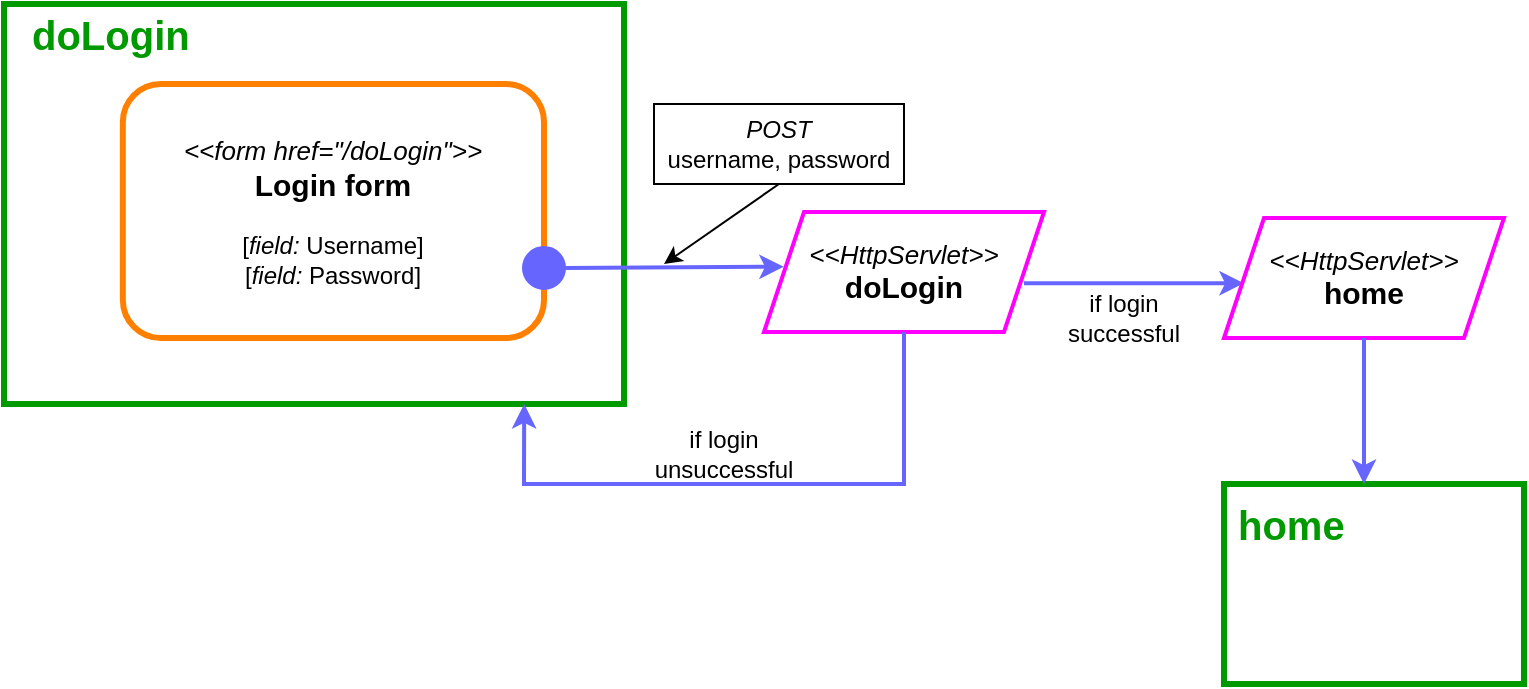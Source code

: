 <mxfile version="21.2.3" type="device">
  <diagram name="Page-1" id="SFD5FbLWe2inRmjffrm_">
    <mxGraphModel dx="989" dy="521" grid="1" gridSize="10" guides="1" tooltips="1" connect="1" arrows="1" fold="1" page="1" pageScale="1" pageWidth="850" pageHeight="1100" math="0" shadow="0">
      <root>
        <mxCell id="0" />
        <mxCell id="1" parent="0" />
        <mxCell id="dXeJd9fdskiibIoUs9Um-12" value="&lt;font style=&quot;&quot;&gt;&lt;i style=&quot;font-size: 13px;&quot;&gt;&amp;lt;&amp;lt;HttpServlet&amp;gt;&amp;gt;&lt;/i&gt;&lt;br&gt;&lt;span style=&quot;font-size: 15px;&quot;&gt;&lt;b&gt;doLogin&lt;/b&gt;&lt;/span&gt;&lt;br&gt;&lt;/font&gt;" style="shape=parallelogram;perimeter=parallelogramPerimeter;whiteSpace=wrap;html=1;fixedSize=1;strokeColor=#FF00FF;strokeWidth=2;" parent="1" vertex="1">
          <mxGeometry x="480" y="504" width="140" height="60" as="geometry" />
        </mxCell>
        <mxCell id="dXeJd9fdskiibIoUs9Um-21" value="" style="group" parent="1" vertex="1" connectable="0">
          <mxGeometry x="710" y="640" width="150" height="100" as="geometry" />
        </mxCell>
        <mxCell id="dXeJd9fdskiibIoUs9Um-19" value="" style="whiteSpace=wrap;html=1;strokeWidth=3;strokeColor=#009900;" parent="dXeJd9fdskiibIoUs9Um-21" vertex="1">
          <mxGeometry width="150" height="100" as="geometry" />
        </mxCell>
        <mxCell id="dXeJd9fdskiibIoUs9Um-20" value="&lt;font size=&quot;1&quot; color=&quot;#009900&quot; style=&quot;&quot;&gt;&lt;b style=&quot;font-size: 20px;&quot;&gt;home&lt;/b&gt;&lt;/font&gt;" style="text;html=1;strokeColor=none;fillColor=none;align=left;verticalAlign=middle;whiteSpace=wrap;rounded=0;" parent="dXeJd9fdskiibIoUs9Um-21" vertex="1">
          <mxGeometry x="5" y="5" width="60" height="30" as="geometry" />
        </mxCell>
        <mxCell id="dXeJd9fdskiibIoUs9Um-22" value="" style="endArrow=none;html=1;rounded=0;strokeColor=#6666FF;strokeWidth=2;startArrow=classic;startFill=1;entryX=1;entryY=0.5;entryDx=0;entryDy=0;exitX=0.071;exitY=0.544;exitDx=0;exitDy=0;exitPerimeter=0;" parent="1" edge="1" source="pwgJWhNm3POkZaTjNPh8-1">
          <mxGeometry width="50" height="50" relative="1" as="geometry">
            <mxPoint x="710" y="540" as="sourcePoint" />
            <mxPoint x="610" y="539.66" as="targetPoint" />
          </mxGeometry>
        </mxCell>
        <mxCell id="dXeJd9fdskiibIoUs9Um-32" value="&lt;i&gt;POST&lt;br&gt;&lt;/i&gt;username, password" style="rounded=0;whiteSpace=wrap;html=1;" parent="1" vertex="1">
          <mxGeometry x="425" y="450" width="125" height="40" as="geometry" />
        </mxCell>
        <mxCell id="dXeJd9fdskiibIoUs9Um-34" value="" style="endArrow=classic;html=1;rounded=0;exitX=0.5;exitY=1;exitDx=0;exitDy=0;" parent="1" source="dXeJd9fdskiibIoUs9Um-32" edge="1">
          <mxGeometry width="50" height="50" relative="1" as="geometry">
            <mxPoint x="510" y="570" as="sourcePoint" />
            <mxPoint x="430" y="530" as="targetPoint" />
          </mxGeometry>
        </mxCell>
        <mxCell id="dXeJd9fdskiibIoUs9Um-1" value="" style="whiteSpace=wrap;html=1;strokeWidth=3;strokeColor=#009900;movable=1;resizable=1;rotatable=1;deletable=1;editable=1;locked=0;connectable=1;" parent="1" vertex="1">
          <mxGeometry x="100" y="400" width="310" height="200" as="geometry" />
        </mxCell>
        <mxCell id="dXeJd9fdskiibIoUs9Um-2" value="&lt;font color=&quot;#009900&quot;&gt;&lt;span style=&quot;font-size: 20px;&quot;&gt;&lt;b&gt;doLogin&lt;/b&gt;&lt;/span&gt;&lt;/font&gt;" style="text;html=1;strokeColor=none;fillColor=none;align=left;verticalAlign=middle;whiteSpace=wrap;rounded=0;" parent="1" vertex="1">
          <mxGeometry x="112.4" y="400" width="62.0" height="30" as="geometry" />
        </mxCell>
        <mxCell id="dXeJd9fdskiibIoUs9Um-3" value="&lt;font style=&quot;&quot;&gt;&lt;i&gt;&lt;font style=&quot;font-size: 13px;&quot;&gt;&amp;lt;&amp;lt;form href=&quot;/doLogin&quot;&amp;gt;&amp;gt;&lt;/font&gt;&lt;/i&gt;&lt;br&gt;&lt;span style=&quot;font-size: 15px;&quot;&gt;&lt;b&gt;Login form&lt;br&gt;&lt;/b&gt;&lt;/span&gt;&lt;br&gt;[&lt;i&gt;field:&lt;/i&gt;&amp;nbsp;Username]&lt;br&gt;[&lt;i style=&quot;border-color: var(--border-color);&quot;&gt;field:&lt;/i&gt;&amp;nbsp;Password]&lt;br&gt;&lt;/font&gt;" style="rounded=1;whiteSpace=wrap;html=1;strokeWidth=3;strokeColor=#FF8000;" parent="1" vertex="1">
          <mxGeometry x="159.42" y="440" width="210.58" height="127" as="geometry" />
        </mxCell>
        <mxCell id="T3EsUtSMvEaVMbdLduOL-2" value="" style="endArrow=none;html=1;rounded=0;strokeColor=#6666FF;strokeWidth=2;startArrow=classic;startFill=1;" parent="1" target="dXeJd9fdskiibIoUs9Um-6" edge="1">
          <mxGeometry width="50" height="50" relative="1" as="geometry">
            <mxPoint x="489.887" y="531.338" as="sourcePoint" />
            <mxPoint x="360" y="537" as="targetPoint" />
          </mxGeometry>
        </mxCell>
        <mxCell id="dXeJd9fdskiibIoUs9Um-6" value="" style="ellipse;whiteSpace=wrap;html=1;aspect=fixed;strokeWidth=2;fillColor=#6666FF;strokeColor=#6666FF;" parent="1" vertex="1">
          <mxGeometry x="360" y="522" width="20" height="20" as="geometry" />
        </mxCell>
        <mxCell id="pwgJWhNm3POkZaTjNPh8-1" value="&lt;font style=&quot;&quot;&gt;&lt;i style=&quot;font-size: 13px;&quot;&gt;&amp;lt;&amp;lt;HttpServlet&amp;gt;&amp;gt;&lt;/i&gt;&lt;br&gt;&lt;span style=&quot;font-size: 15px;&quot;&gt;&lt;b&gt;home&lt;/b&gt;&lt;/span&gt;&lt;br&gt;&lt;/font&gt;" style="shape=parallelogram;perimeter=parallelogramPerimeter;whiteSpace=wrap;html=1;fixedSize=1;strokeColor=#FF00FF;strokeWidth=2;" vertex="1" parent="1">
          <mxGeometry x="710" y="507" width="140" height="60" as="geometry" />
        </mxCell>
        <mxCell id="pwgJWhNm3POkZaTjNPh8-3" value="" style="endArrow=none;html=1;rounded=0;strokeColor=#6666FF;strokeWidth=2;startArrow=classic;startFill=1;entryX=0.5;entryY=1;entryDx=0;entryDy=0;" edge="1" parent="1" target="pwgJWhNm3POkZaTjNPh8-1">
          <mxGeometry width="50" height="50" relative="1" as="geometry">
            <mxPoint x="780" y="640" as="sourcePoint" />
            <mxPoint x="770" y="600.0" as="targetPoint" />
          </mxGeometry>
        </mxCell>
        <mxCell id="pwgJWhNm3POkZaTjNPh8-4" value="if login&lt;br&gt;successful" style="text;html=1;strokeColor=none;fillColor=none;align=center;verticalAlign=middle;whiteSpace=wrap;rounded=0;" vertex="1" parent="1">
          <mxGeometry x="630" y="542" width="60" height="30" as="geometry" />
        </mxCell>
        <mxCell id="pwgJWhNm3POkZaTjNPh8-5" value="" style="endArrow=none;html=1;rounded=0;strokeColor=#6666FF;strokeWidth=2;startArrow=classic;startFill=1;entryX=0.5;entryY=1;entryDx=0;entryDy=0;exitX=0.839;exitY=1;exitDx=0;exitDy=0;exitPerimeter=0;" edge="1" parent="1" source="dXeJd9fdskiibIoUs9Um-1" target="dXeJd9fdskiibIoUs9Um-12">
          <mxGeometry width="50" height="50" relative="1" as="geometry">
            <mxPoint x="360" y="610" as="sourcePoint" />
            <mxPoint x="520" y="650.0" as="targetPoint" />
            <Array as="points">
              <mxPoint x="360" y="640" />
              <mxPoint x="550" y="640" />
            </Array>
          </mxGeometry>
        </mxCell>
        <mxCell id="pwgJWhNm3POkZaTjNPh8-6" value="if login&lt;br&gt;unsuccessful" style="text;html=1;strokeColor=none;fillColor=none;align=center;verticalAlign=middle;whiteSpace=wrap;rounded=0;" vertex="1" parent="1">
          <mxGeometry x="430" y="610" width="60" height="30" as="geometry" />
        </mxCell>
      </root>
    </mxGraphModel>
  </diagram>
</mxfile>
